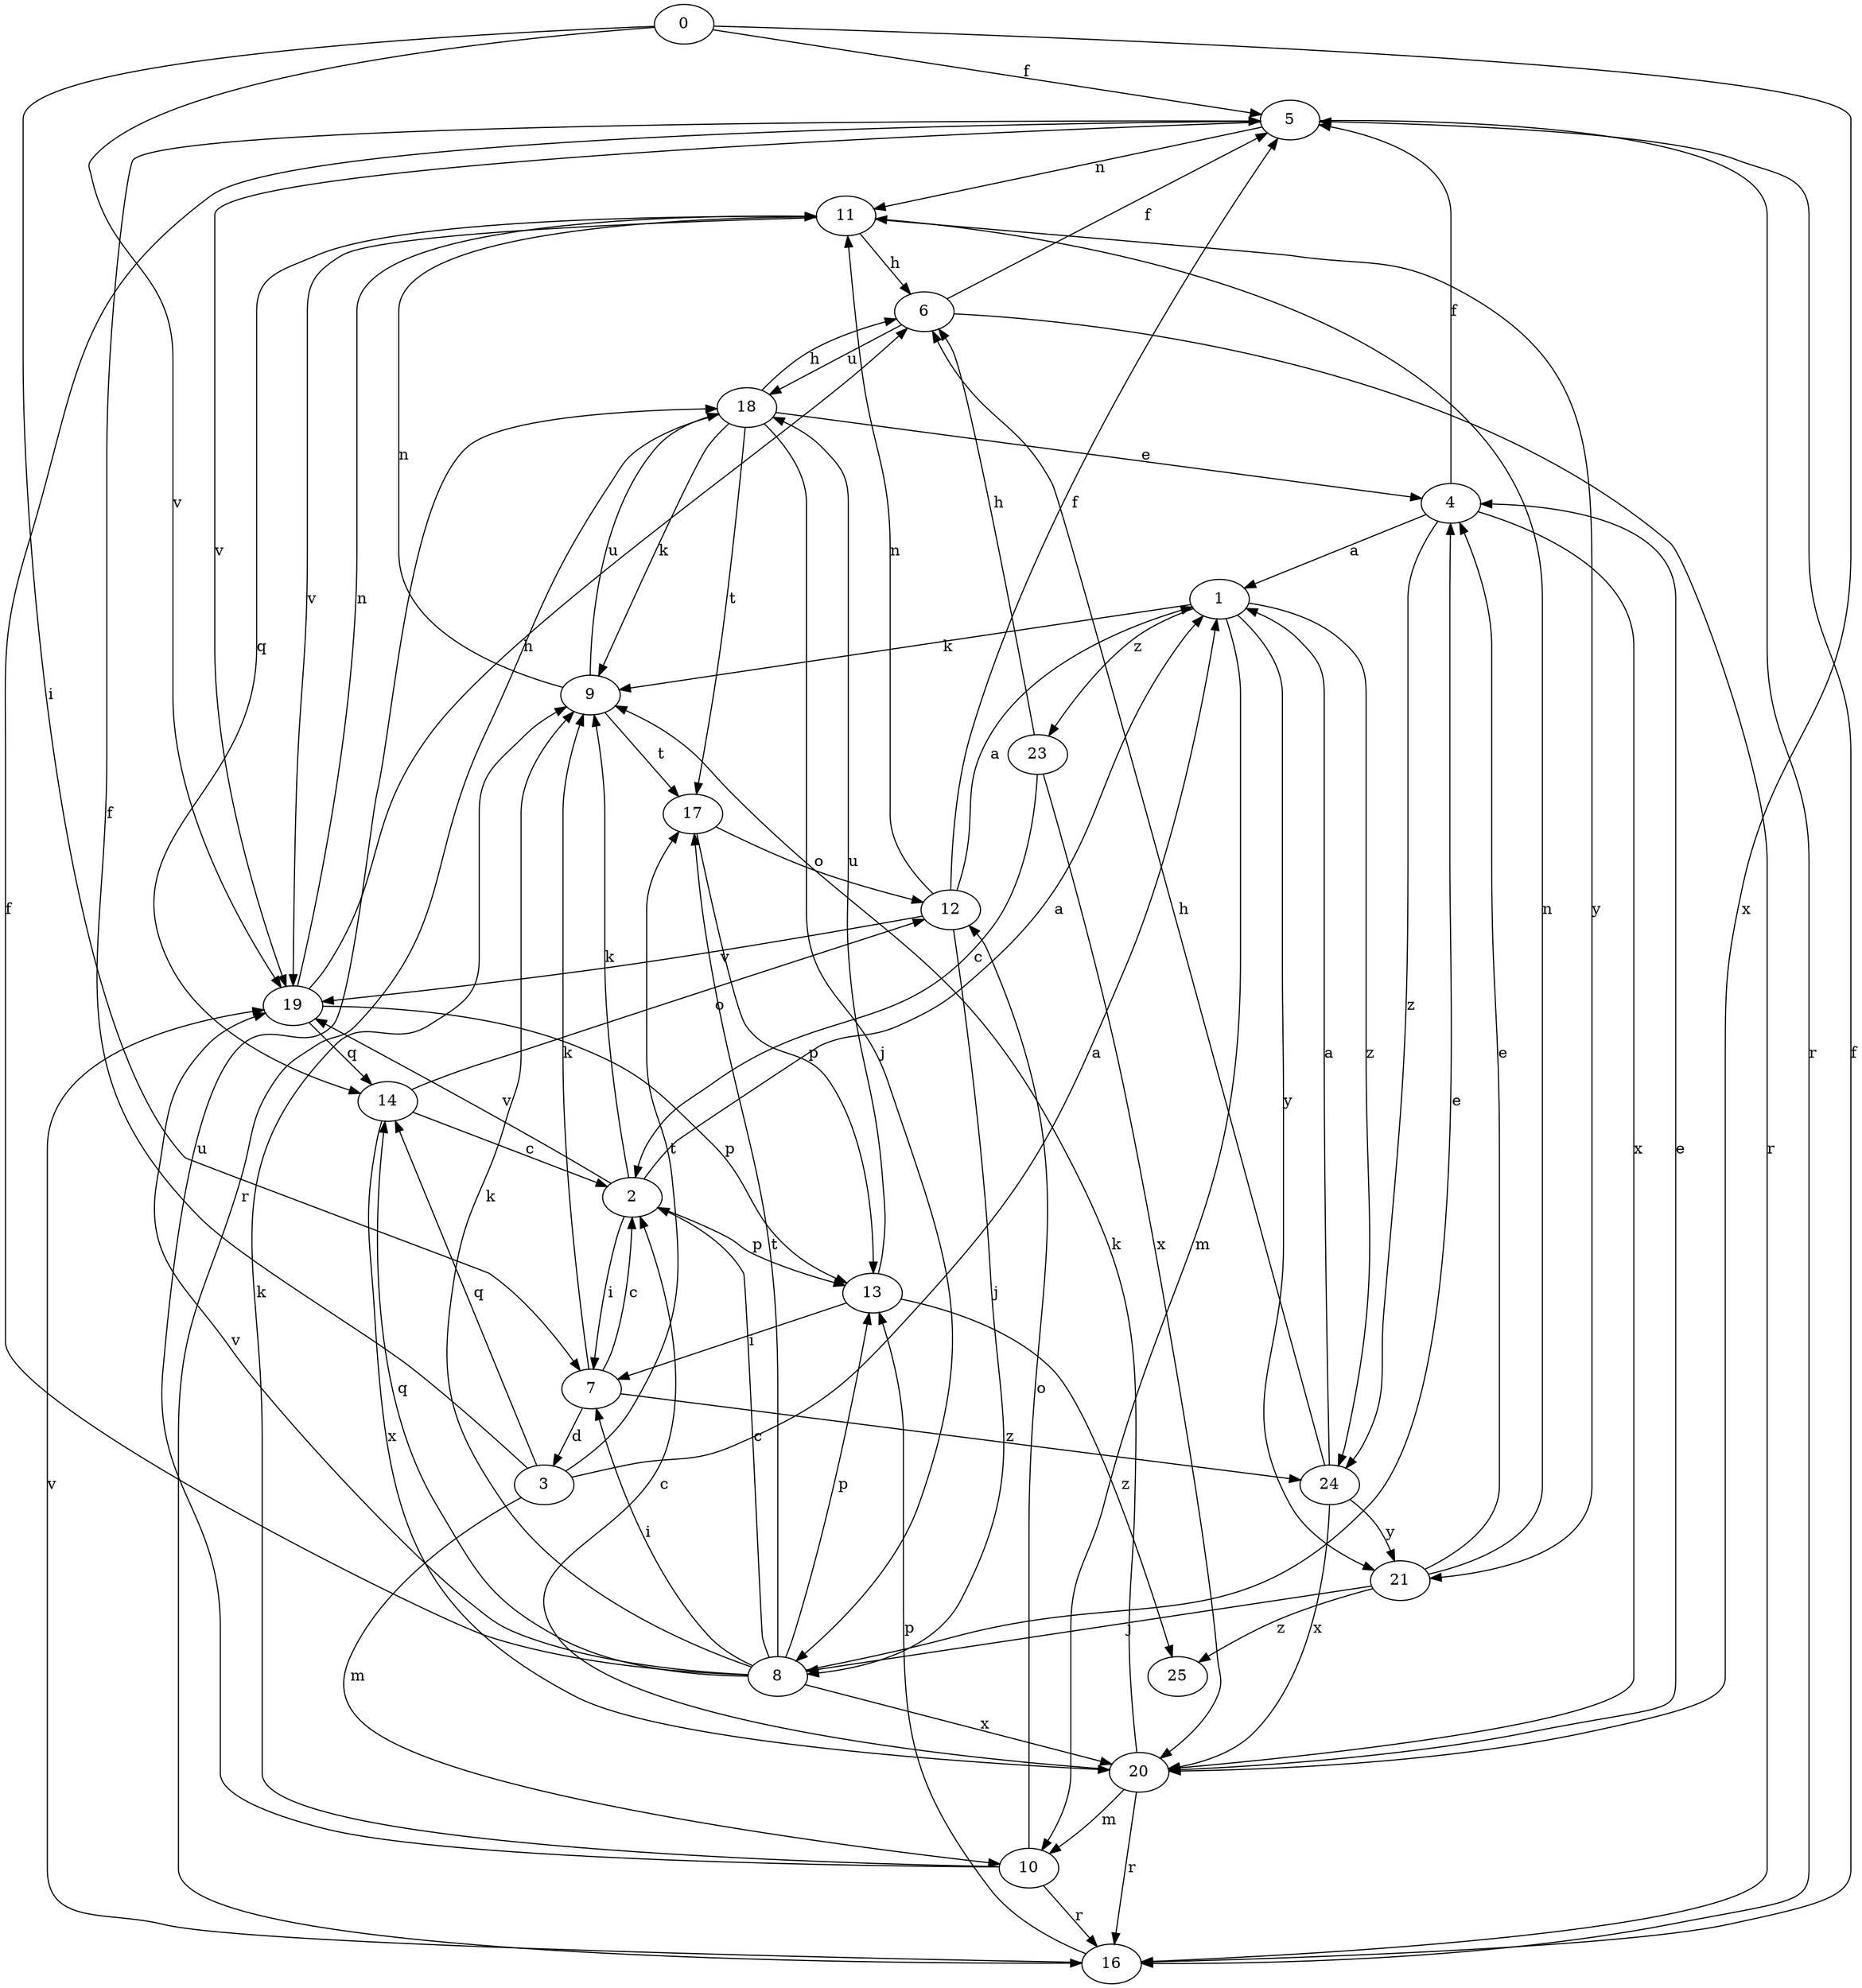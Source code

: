 strict digraph  {
0;
1;
2;
3;
4;
5;
6;
7;
8;
9;
10;
11;
12;
13;
14;
16;
17;
18;
19;
20;
21;
23;
24;
25;
0 -> 5  [label=f];
0 -> 7  [label=i];
0 -> 19  [label=v];
0 -> 20  [label=x];
1 -> 9  [label=k];
1 -> 10  [label=m];
1 -> 21  [label=y];
1 -> 23  [label=z];
1 -> 24  [label=z];
2 -> 1  [label=a];
2 -> 7  [label=i];
2 -> 9  [label=k];
2 -> 13  [label=p];
2 -> 19  [label=v];
3 -> 1  [label=a];
3 -> 5  [label=f];
3 -> 10  [label=m];
3 -> 14  [label=q];
3 -> 17  [label=t];
4 -> 1  [label=a];
4 -> 5  [label=f];
4 -> 20  [label=x];
4 -> 24  [label=z];
5 -> 11  [label=n];
5 -> 16  [label=r];
5 -> 19  [label=v];
6 -> 5  [label=f];
6 -> 16  [label=r];
6 -> 18  [label=u];
7 -> 2  [label=c];
7 -> 3  [label=d];
7 -> 9  [label=k];
7 -> 24  [label=z];
8 -> 2  [label=c];
8 -> 4  [label=e];
8 -> 5  [label=f];
8 -> 7  [label=i];
8 -> 9  [label=k];
8 -> 13  [label=p];
8 -> 14  [label=q];
8 -> 17  [label=t];
8 -> 19  [label=v];
8 -> 20  [label=x];
9 -> 11  [label=n];
9 -> 17  [label=t];
9 -> 18  [label=u];
10 -> 9  [label=k];
10 -> 12  [label=o];
10 -> 16  [label=r];
10 -> 18  [label=u];
11 -> 6  [label=h];
11 -> 14  [label=q];
11 -> 19  [label=v];
11 -> 21  [label=y];
12 -> 1  [label=a];
12 -> 5  [label=f];
12 -> 8  [label=j];
12 -> 11  [label=n];
12 -> 19  [label=v];
13 -> 7  [label=i];
13 -> 18  [label=u];
13 -> 25  [label=z];
14 -> 2  [label=c];
14 -> 12  [label=o];
14 -> 20  [label=x];
16 -> 5  [label=f];
16 -> 13  [label=p];
16 -> 19  [label=v];
17 -> 12  [label=o];
17 -> 13  [label=p];
18 -> 4  [label=e];
18 -> 6  [label=h];
18 -> 8  [label=j];
18 -> 9  [label=k];
18 -> 16  [label=r];
18 -> 17  [label=t];
19 -> 6  [label=h];
19 -> 11  [label=n];
19 -> 13  [label=p];
19 -> 14  [label=q];
20 -> 2  [label=c];
20 -> 4  [label=e];
20 -> 9  [label=k];
20 -> 10  [label=m];
20 -> 16  [label=r];
21 -> 4  [label=e];
21 -> 8  [label=j];
21 -> 11  [label=n];
21 -> 25  [label=z];
23 -> 2  [label=c];
23 -> 6  [label=h];
23 -> 20  [label=x];
24 -> 1  [label=a];
24 -> 6  [label=h];
24 -> 20  [label=x];
24 -> 21  [label=y];
}
